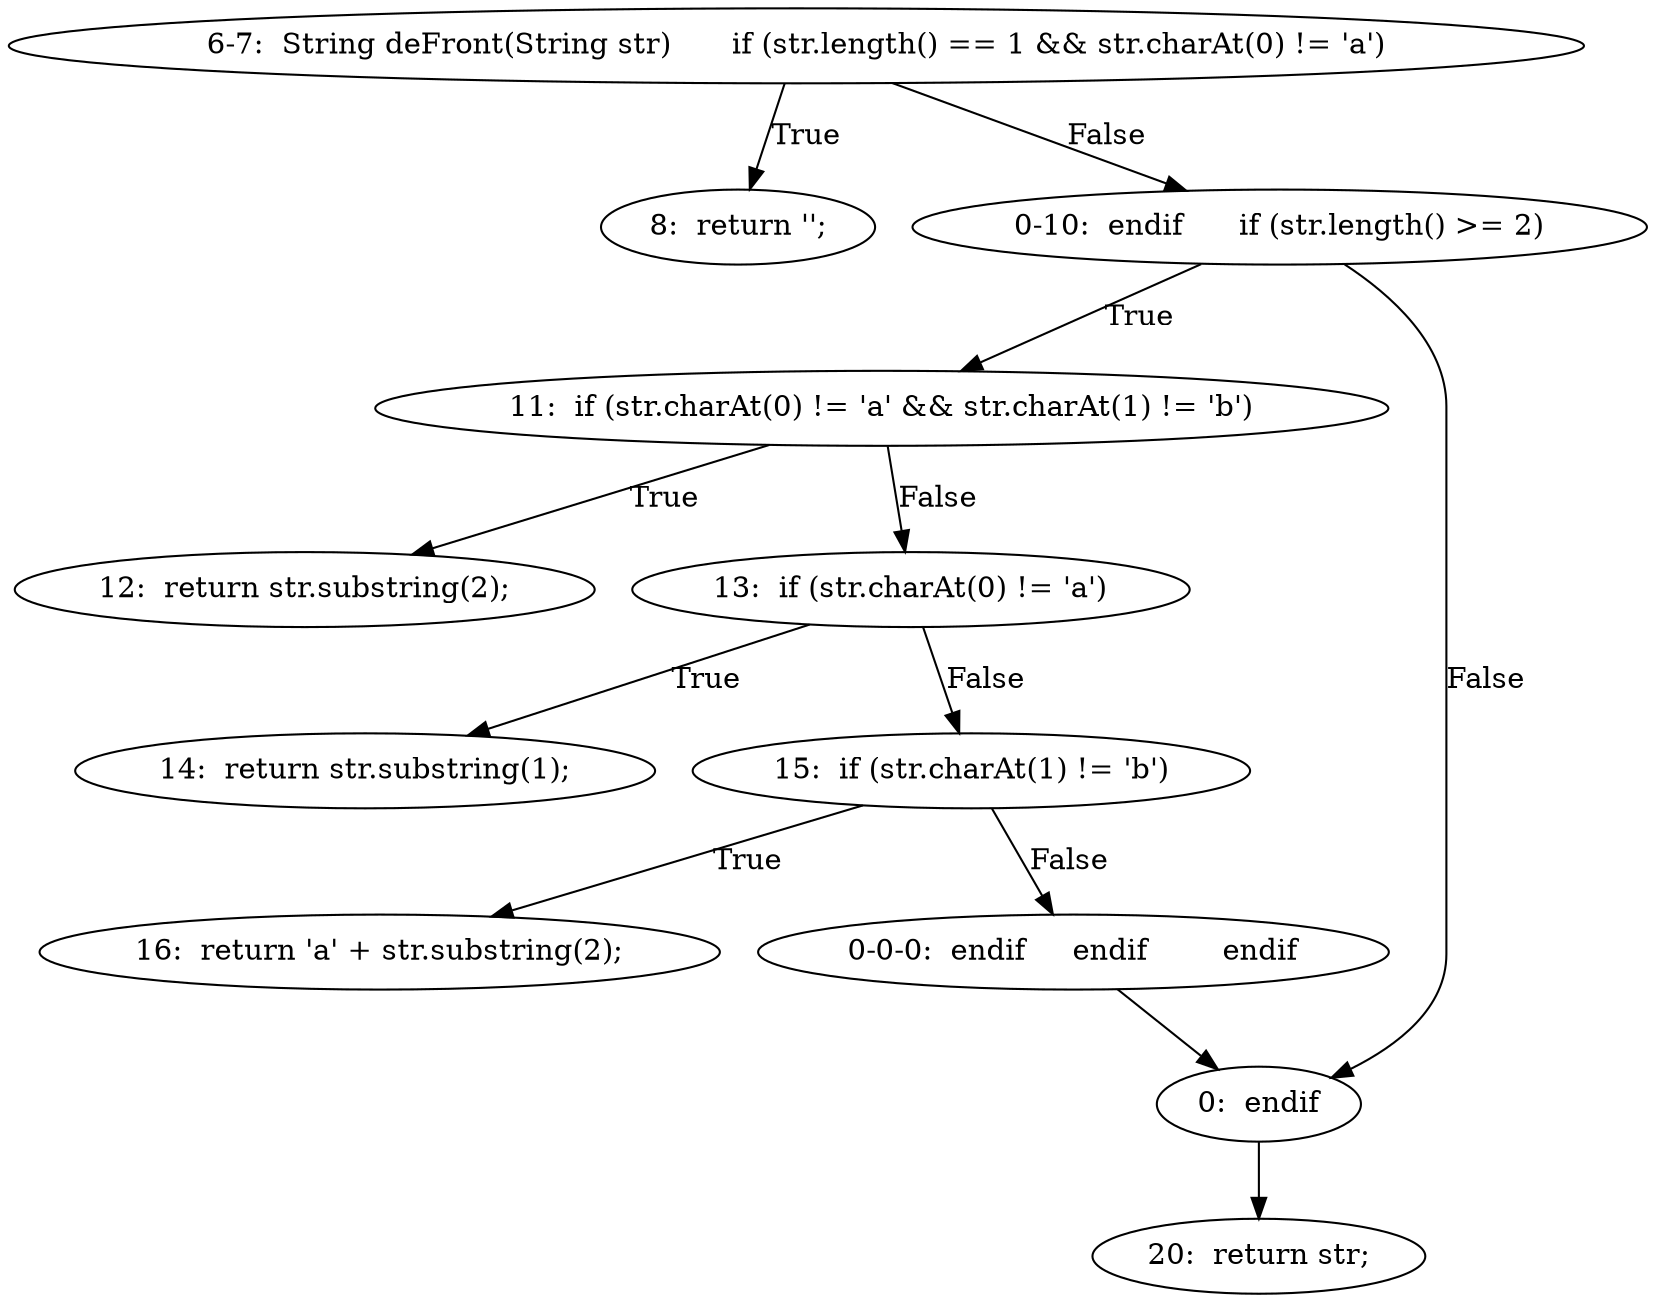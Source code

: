 digraph result_test { 
// graph-vertices
  a1  [label="6-7:  String deFront(String str)	if (str.length() == 1 && str.charAt(0) != 'a')"]; 
  2  [label="8:  return '';"]; 
  a2  [label="0-10:  endif	if (str.length() >= 2)"]; 
  5  [label="11:  if (str.charAt(0) != 'a' && str.charAt(1) != 'b')"]; 
  6  [label="12:  return str.substring(2);"]; 
  8  [label="13:  if (str.charAt(0) != 'a')"]; 
  9  [label="14:  return str.substring(1);"]; 
  11  [label="15:  if (str.charAt(1) != 'b')"]; 
  12  [label="16:  return 'a' + str.substring(2);"]; 
  14  [label="0:  endif"]; 
  a4  [label="0-0-0:  endif	endif	endif"]; 
  15  [label="20:  return str;"]; 
// graph-edges
  a1 -> 2  [label="True"]; 
  a1 -> a2  [label="False"]; 
  a2 -> 5  [label="True"]; 
  5 -> 6  [label="True"]; 
  5 -> 8  [label="False"]; 
  8 -> 9  [label="True"]; 
  8 -> 11  [label="False"]; 
  11 -> 12  [label="True"]; 
  11 -> a4  [label="False"]; 
  a4 -> 14;
  a2 -> 14  [label="False"]; 
  14 -> 15;
}